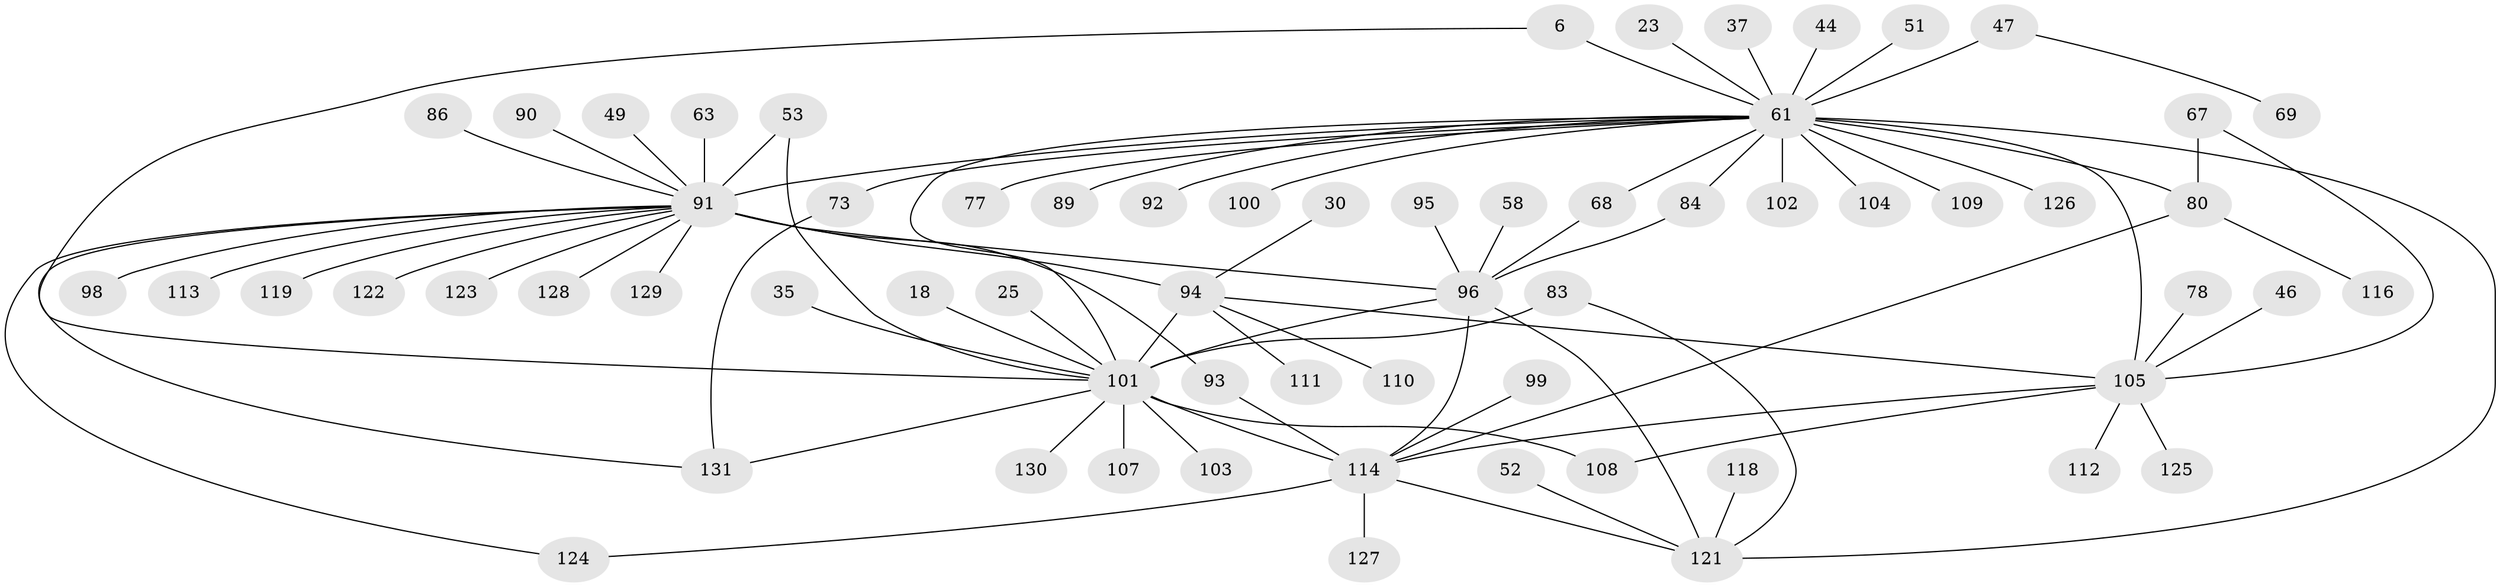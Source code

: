 // original degree distribution, {12: 0.015267175572519083, 22: 0.007633587786259542, 4: 0.07633587786259542, 10: 0.007633587786259542, 24: 0.007633587786259542, 3: 0.1297709923664122, 25: 0.007633587786259542, 2: 0.26717557251908397, 9: 0.007633587786259542, 5: 0.05343511450381679, 14: 0.007633587786259542, 1: 0.3816793893129771, 6: 0.030534351145038167}
// Generated by graph-tools (version 1.1) at 2025/50/03/04/25 21:50:22]
// undirected, 65 vertices, 83 edges
graph export_dot {
graph [start="1"]
  node [color=gray90,style=filled];
  6;
  18;
  23;
  25;
  30;
  35;
  37;
  44;
  46;
  47;
  49;
  51;
  52;
  53 [super="+13"];
  58;
  61 [super="+10+1+5"];
  63;
  67;
  68;
  69;
  73 [super="+43+72"];
  77;
  78;
  80 [super="+3"];
  83 [super="+50"];
  84;
  86;
  89;
  90;
  91 [super="+59+33+32+40"];
  92;
  93 [super="+57+64"];
  94 [super="+27+79+75"];
  95;
  96 [super="+14+48"];
  98;
  99;
  100;
  101 [super="+31+76+82"];
  102;
  103;
  104;
  105 [super="+29+9+88"];
  107 [super="+66"];
  108 [super="+97"];
  109;
  110;
  111;
  112;
  113;
  114 [super="+62+87"];
  116;
  118;
  119;
  121 [super="+65+85+117+45+106+120"];
  122;
  123;
  124;
  125;
  126;
  127;
  128;
  129;
  130;
  131;
  6 -- 61 [weight=2];
  6 -- 101;
  18 -- 101;
  23 -- 61;
  25 -- 101;
  30 -- 94;
  35 -- 101;
  37 -- 61;
  44 -- 61;
  46 -- 105;
  47 -- 69;
  47 -- 61 [weight=2];
  49 -- 91;
  51 -- 61;
  52 -- 121;
  53 -- 91 [weight=2];
  53 -- 101;
  58 -- 96;
  61 -- 68 [weight=2];
  61 -- 105 [weight=8];
  61 -- 100;
  61 -- 102;
  61 -- 80 [weight=4];
  61 -- 126 [weight=2];
  61 -- 89;
  61 -- 92;
  61 -- 77;
  61 -- 84;
  61 -- 91 [weight=6];
  61 -- 104;
  61 -- 109;
  61 -- 121 [weight=4];
  61 -- 101 [weight=4];
  61 -- 73 [weight=3];
  63 -- 91;
  67 -- 80;
  67 -- 105;
  68 -- 96;
  73 -- 131;
  78 -- 105;
  80 -- 116;
  80 -- 114;
  83 -- 121;
  83 -- 101;
  84 -- 96;
  86 -- 91;
  90 -- 91;
  91 -- 93;
  91 -- 119;
  91 -- 122;
  91 -- 96 [weight=2];
  91 -- 128;
  91 -- 129;
  91 -- 131;
  91 -- 94 [weight=3];
  91 -- 98;
  91 -- 113;
  91 -- 123;
  91 -- 124;
  93 -- 114;
  94 -- 105;
  94 -- 110;
  94 -- 111;
  94 -- 101 [weight=2];
  95 -- 96;
  96 -- 121 [weight=3];
  96 -- 101 [weight=2];
  96 -- 114;
  99 -- 114;
  101 -- 130;
  101 -- 131;
  101 -- 103;
  101 -- 107;
  101 -- 108;
  101 -- 114 [weight=7];
  105 -- 108 [weight=2];
  105 -- 125;
  105 -- 112;
  105 -- 114 [weight=4];
  114 -- 121 [weight=2];
  114 -- 124;
  114 -- 127;
  118 -- 121;
}
